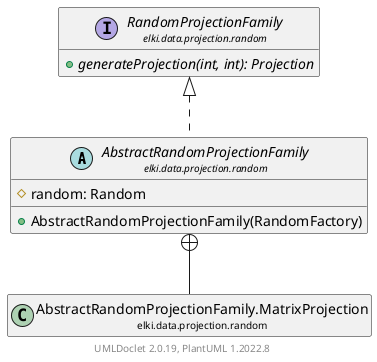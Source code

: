 @startuml
    remove .*\.(Instance|Par|Parameterizer|Factory)$
    set namespaceSeparator none
    hide empty fields
    hide empty methods

    abstract class "<size:14>AbstractRandomProjectionFamily\n<size:10>elki.data.projection.random" as elki.data.projection.random.AbstractRandomProjectionFamily [[AbstractRandomProjectionFamily.html]] {
        #random: Random
        +AbstractRandomProjectionFamily(RandomFactory)
    }

    interface "<size:14>RandomProjectionFamily\n<size:10>elki.data.projection.random" as elki.data.projection.random.RandomProjectionFamily [[RandomProjectionFamily.html]] {
        {abstract} +generateProjection(int, int): Projection
    }
    class "<size:14>AbstractRandomProjectionFamily.MatrixProjection\n<size:10>elki.data.projection.random" as elki.data.projection.random.AbstractRandomProjectionFamily.MatrixProjection [[AbstractRandomProjectionFamily.MatrixProjection.html]]
    abstract class "<size:14>AbstractRandomProjectionFamily.Par\n<size:10>elki.data.projection.random" as elki.data.projection.random.AbstractRandomProjectionFamily.Par [[AbstractRandomProjectionFamily.Par.html]]

    elki.data.projection.random.RandomProjectionFamily <|.. elki.data.projection.random.AbstractRandomProjectionFamily
    elki.data.projection.random.AbstractRandomProjectionFamily +-- elki.data.projection.random.AbstractRandomProjectionFamily.MatrixProjection
    elki.data.projection.random.AbstractRandomProjectionFamily +-- elki.data.projection.random.AbstractRandomProjectionFamily.Par

    center footer UMLDoclet 2.0.19, PlantUML 1.2022.8
@enduml
